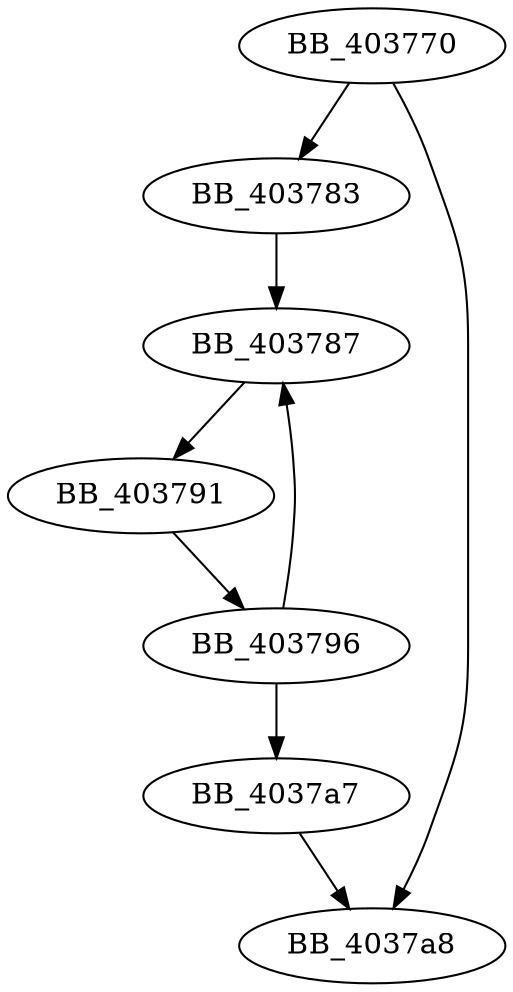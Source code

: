DiGraph sub_403770{
BB_403770->BB_403783
BB_403770->BB_4037a8
BB_403783->BB_403787
BB_403787->BB_403791
BB_403791->BB_403796
BB_403796->BB_403787
BB_403796->BB_4037a7
BB_4037a7->BB_4037a8
}
